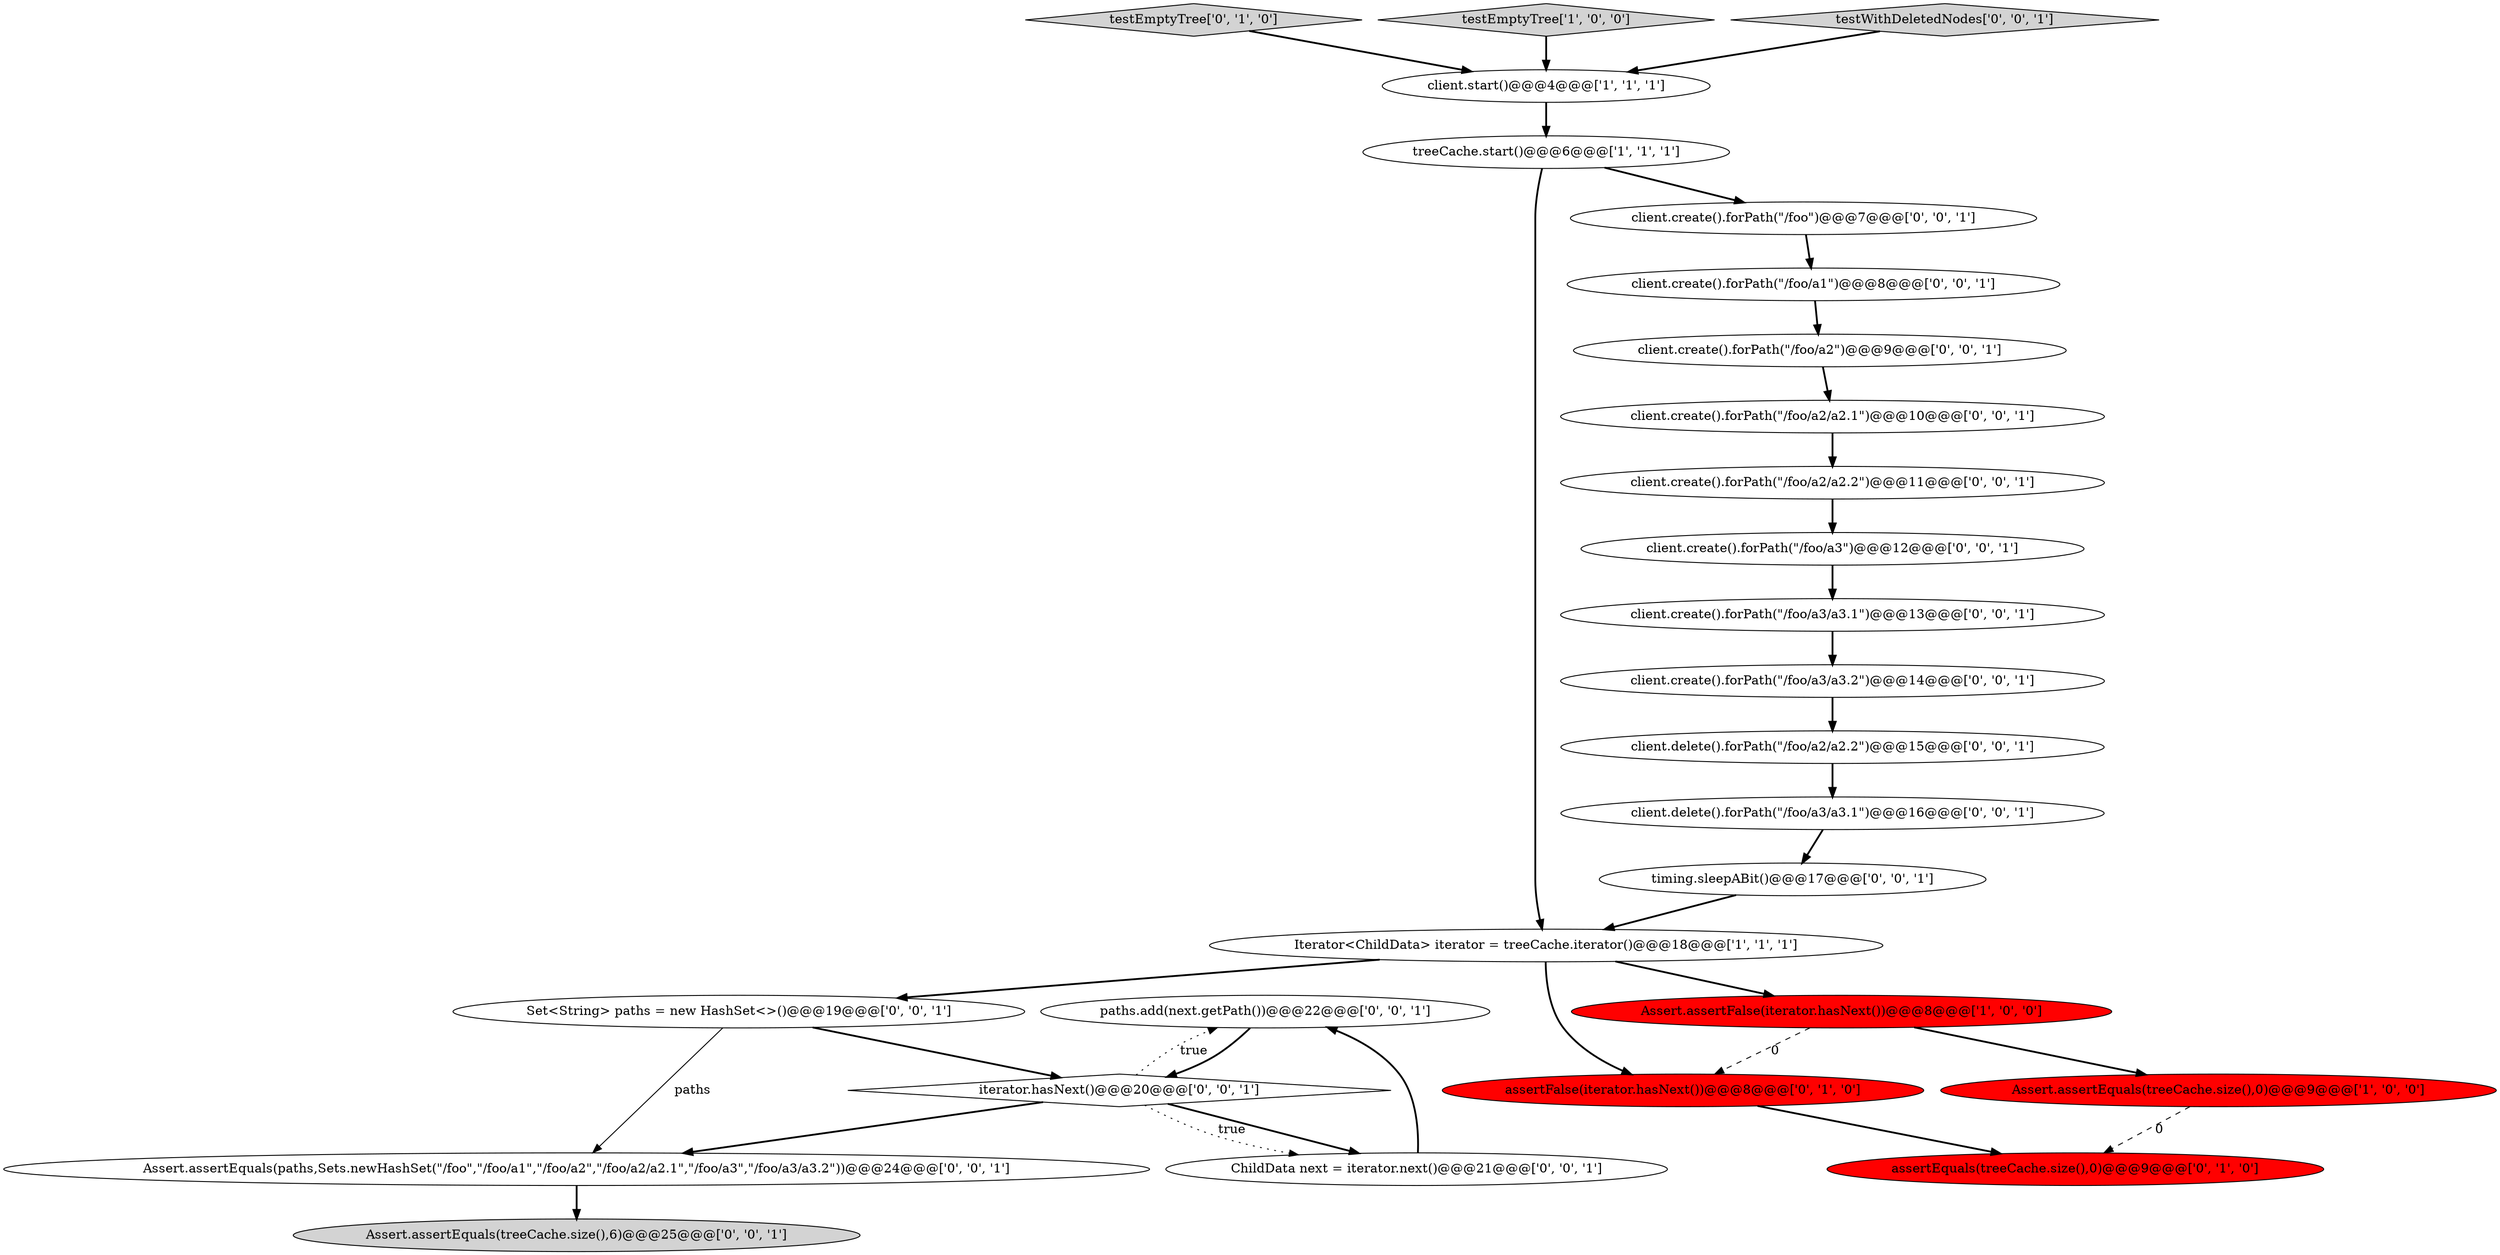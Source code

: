 digraph {
21 [style = filled, label = "paths.add(next.getPath())@@@22@@@['0', '0', '1']", fillcolor = white, shape = ellipse image = "AAA0AAABBB3BBB"];
17 [style = filled, label = "client.delete().forPath(\"/foo/a2/a2.2\")@@@15@@@['0', '0', '1']", fillcolor = white, shape = ellipse image = "AAA0AAABBB3BBB"];
24 [style = filled, label = "client.create().forPath(\"/foo/a3/a3.1\")@@@13@@@['0', '0', '1']", fillcolor = white, shape = ellipse image = "AAA0AAABBB3BBB"];
8 [style = filled, label = "testEmptyTree['0', '1', '0']", fillcolor = lightgray, shape = diamond image = "AAA0AAABBB2BBB"];
5 [style = filled, label = "Assert.assertEquals(treeCache.size(),0)@@@9@@@['1', '0', '0']", fillcolor = red, shape = ellipse image = "AAA1AAABBB1BBB"];
23 [style = filled, label = "client.create().forPath(\"/foo/a3/a3.2\")@@@14@@@['0', '0', '1']", fillcolor = white, shape = ellipse image = "AAA0AAABBB3BBB"];
4 [style = filled, label = "treeCache.start()@@@6@@@['1', '1', '1']", fillcolor = white, shape = ellipse image = "AAA0AAABBB1BBB"];
20 [style = filled, label = "client.delete().forPath(\"/foo/a3/a3.1\")@@@16@@@['0', '0', '1']", fillcolor = white, shape = ellipse image = "AAA0AAABBB3BBB"];
2 [style = filled, label = "client.start()@@@4@@@['1', '1', '1']", fillcolor = white, shape = ellipse image = "AAA0AAABBB1BBB"];
14 [style = filled, label = "client.create().forPath(\"/foo/a1\")@@@8@@@['0', '0', '1']", fillcolor = white, shape = ellipse image = "AAA0AAABBB3BBB"];
22 [style = filled, label = "Assert.assertEquals(paths,Sets.newHashSet(\"/foo\",\"/foo/a1\",\"/foo/a2\",\"/foo/a2/a2.1\",\"/foo/a3\",\"/foo/a3/a3.2\"))@@@24@@@['0', '0', '1']", fillcolor = white, shape = ellipse image = "AAA0AAABBB3BBB"];
9 [style = filled, label = "client.create().forPath(\"/foo/a2/a2.1\")@@@10@@@['0', '0', '1']", fillcolor = white, shape = ellipse image = "AAA0AAABBB3BBB"];
0 [style = filled, label = "testEmptyTree['1', '0', '0']", fillcolor = lightgray, shape = diamond image = "AAA0AAABBB1BBB"];
10 [style = filled, label = "timing.sleepABit()@@@17@@@['0', '0', '1']", fillcolor = white, shape = ellipse image = "AAA0AAABBB3BBB"];
13 [style = filled, label = "Assert.assertEquals(treeCache.size(),6)@@@25@@@['0', '0', '1']", fillcolor = lightgray, shape = ellipse image = "AAA0AAABBB3BBB"];
3 [style = filled, label = "Assert.assertFalse(iterator.hasNext())@@@8@@@['1', '0', '0']", fillcolor = red, shape = ellipse image = "AAA1AAABBB1BBB"];
16 [style = filled, label = "client.create().forPath(\"/foo\")@@@7@@@['0', '0', '1']", fillcolor = white, shape = ellipse image = "AAA0AAABBB3BBB"];
11 [style = filled, label = "Set<String> paths = new HashSet<>()@@@19@@@['0', '0', '1']", fillcolor = white, shape = ellipse image = "AAA0AAABBB3BBB"];
19 [style = filled, label = "client.create().forPath(\"/foo/a3\")@@@12@@@['0', '0', '1']", fillcolor = white, shape = ellipse image = "AAA0AAABBB3BBB"];
7 [style = filled, label = "assertFalse(iterator.hasNext())@@@8@@@['0', '1', '0']", fillcolor = red, shape = ellipse image = "AAA1AAABBB2BBB"];
12 [style = filled, label = "testWithDeletedNodes['0', '0', '1']", fillcolor = lightgray, shape = diamond image = "AAA0AAABBB3BBB"];
26 [style = filled, label = "client.create().forPath(\"/foo/a2/a2.2\")@@@11@@@['0', '0', '1']", fillcolor = white, shape = ellipse image = "AAA0AAABBB3BBB"];
15 [style = filled, label = "iterator.hasNext()@@@20@@@['0', '0', '1']", fillcolor = white, shape = diamond image = "AAA0AAABBB3BBB"];
25 [style = filled, label = "ChildData next = iterator.next()@@@21@@@['0', '0', '1']", fillcolor = white, shape = ellipse image = "AAA0AAABBB3BBB"];
18 [style = filled, label = "client.create().forPath(\"/foo/a2\")@@@9@@@['0', '0', '1']", fillcolor = white, shape = ellipse image = "AAA0AAABBB3BBB"];
6 [style = filled, label = "assertEquals(treeCache.size(),0)@@@9@@@['0', '1', '0']", fillcolor = red, shape = ellipse image = "AAA1AAABBB2BBB"];
1 [style = filled, label = "Iterator<ChildData> iterator = treeCache.iterator()@@@18@@@['1', '1', '1']", fillcolor = white, shape = ellipse image = "AAA0AAABBB1BBB"];
3->7 [style = dashed, label="0"];
15->25 [style = bold, label=""];
21->15 [style = bold, label=""];
0->2 [style = bold, label=""];
1->3 [style = bold, label=""];
15->21 [style = dotted, label="true"];
26->19 [style = bold, label=""];
2->4 [style = bold, label=""];
1->7 [style = bold, label=""];
11->15 [style = bold, label=""];
1->11 [style = bold, label=""];
15->22 [style = bold, label=""];
19->24 [style = bold, label=""];
20->10 [style = bold, label=""];
9->26 [style = bold, label=""];
12->2 [style = bold, label=""];
3->5 [style = bold, label=""];
5->6 [style = dashed, label="0"];
8->2 [style = bold, label=""];
7->6 [style = bold, label=""];
18->9 [style = bold, label=""];
16->14 [style = bold, label=""];
23->17 [style = bold, label=""];
14->18 [style = bold, label=""];
4->1 [style = bold, label=""];
15->25 [style = dotted, label="true"];
10->1 [style = bold, label=""];
22->13 [style = bold, label=""];
4->16 [style = bold, label=""];
25->21 [style = bold, label=""];
11->22 [style = solid, label="paths"];
17->20 [style = bold, label=""];
24->23 [style = bold, label=""];
}
